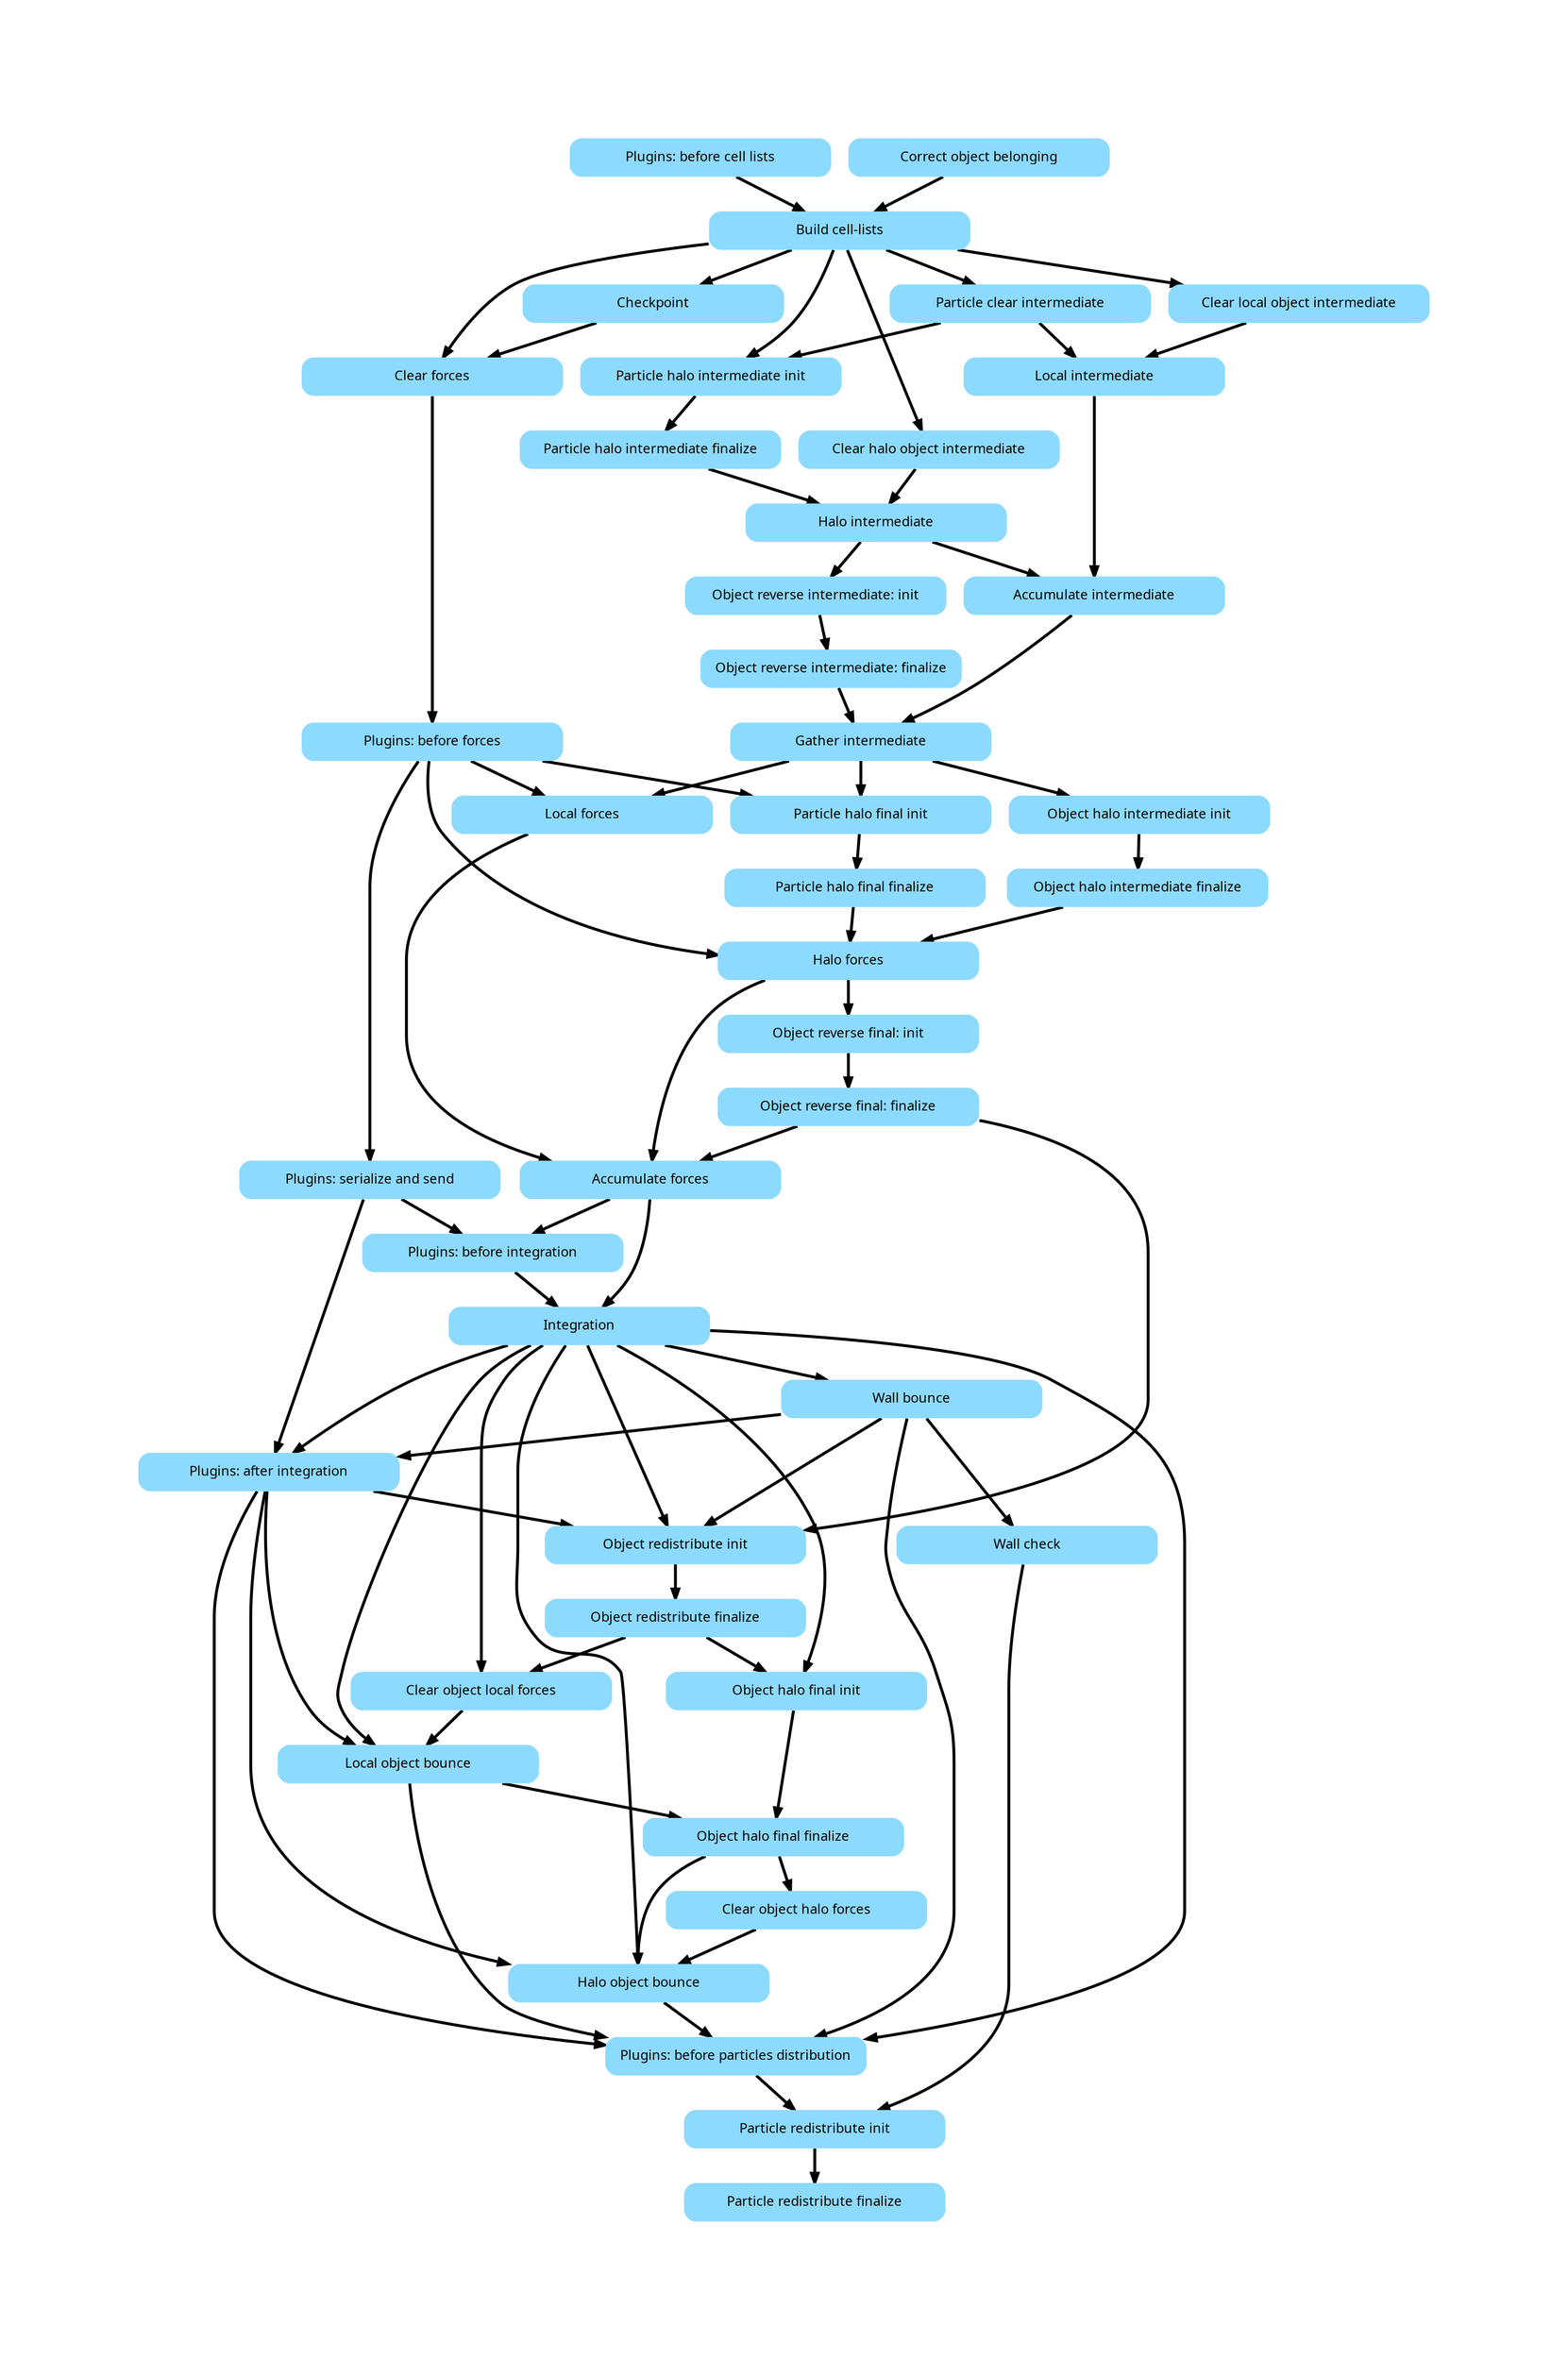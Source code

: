 digraph "Task graph" {
bgcolor = "#FFFFFFFF"
splines = "true"
outputorder = "edgesfirst"
esep = "0"
pad = "2"
node [label = "",penwidth = "0.000000",height = "0.555556",width = "3.777778",tooltip = "",color = "#FFFFFFFF",fillcolor = "#8DDAFFFF",shape = "rectangle",style = "solid,rounded,filled",fontname = "SansSerif",fontsize = "14",fontcolor = "#000000FF",fixedsize = "true",labelloc = "c"]
edge [label = "",penwidth = "3.000000",tooltip = "",arrowhead = "normal",arrowtail = "none",color = "#FFFFFFFF",fontname = "SansSerif",fontsize = "10",fontcolor = "#000000FF",style = "solid",dir = "both"]
"42§62" [label = "Plugins: before particles distribution",pos = "-182.383721,-1395.116279"]
"41§63" [label = "Plugins: after integration",pos = "-147.383721,-580.116279"]
"40§64" [label = "Plugins: before integration",pos = "5.949612,-265.116279"]
"39§65" [label = "Plugins: serialize and send",pos = "-237.383721,-165.116279"]
"38§66" [label = "Plugins: before forces",pos = "-327.383721,419.883721"]
"37§67" [label = "Plugins: before cell lists",pos = "17.616279,1174.883721"]
"36§68" [label = "Object redistribute finalize",pos = "2.616279,-825.116279"]
"35§69" [label = "Object redistribute init",pos = "2.616279,-755.116279"]
"34§70" [label = "Particle redistribute finalize",pos = "-279.883721,-1565.116279"]
"33§71" [label = "Particle redistribute init",pos = "-279.883721,-1495.116279"]
"32§72" [label = "Wall check",pos = "-377.383721,-580.116279"]
"31§73" [label = "Wall bounce",pos = "-172.383721,-465.116279"]
"30§74" [label = "Correct object belonging",pos = "247.616279,1174.883721"]
"29§75" [label = "Halo object bounce",pos = "-42.383721,-1280.116279"]
"28§76" [label = "Local object bounce",pos = "-102.383721,-1010.116279"]
"27§77" [label = "Clear object local forces",pos = "-102.383721,-925.116279"]
"26§78" [label = "Clear object halo forces",pos = "-67.383721,-1180.116279"]
"25§79" [label = "Clear halo object intermediate",pos = "412.616279,944.883721"]
"24§80" [label = "Clear local object intermediate",pos = "-47.383721,944.883721"]
"23§81" [label = "Object reverse final: finalize",pos = "222.616279,-80.116279"]
"22§82" [label = "Object reverse final: init",pos = "222.616279,-10.116279"]
"21§83" [label = "Object reverse intermediate: finalize",pos = "297.616279,519.883721"]
"20§84" [label = "Object reverse intermediate: init",pos = "297.616279,589.883721"]
"19§85" [label = "Object halo intermediate finalize",pos = "-7.383721,204.883721"]
"18§86" [label = "Object halo intermediate init",pos = "-7.383721,289.883721"]
"17§87" [label = "Object halo final finalize",pos = "-2.383721,-1080.116279"]
"16§88" [label = "Object halo final init",pos = "127.616279,-925.116279"]
"15§89" [label = "Accumulate forces",pos = "105.949612,-165.116279"]
"14§90" [label = "Halo forces",pos = "-74.050388,89.883721"]
"13§91" [label = "Local forces",pos = "222.616279,289.883721"]
"12§92" [label = "Particle halo final finalize",pos = "-237.383721,204.883721"]
"11§93" [label = "Particle halo final init",pos = "-237.383721,289.883721"]
"10§94" [label = "Clear forces",pos = "-327.383721,844.883721"]
"9§95" [label = "Gather intermediate",pos = "117.616279,419.883721"]
"8§96" [label = "Accumulate intermediate",pos = "67.616279,589.883721"]
"7§97" [label = "Halo intermediate",pos = "297.616279,689.883721"]
"6§98" [label = "Local intermediate",pos = "17.616279,844.883721"]
"5§99" [label = "Particle halo intermediate finalize",pos = "247.616279,774.883721"]
"4§100" [label = "Particle halo intermediate init",pos = "247.616279,844.883721"]
"3§101" [label = "Particle clear intermediate",pos = "182.616279,944.883721"]
"2§102" [label = "Integration",pos = "105.116279,-365.116279"]
"1§103" [label = "Build cell-lists",pos = "67.616279,1074.883721"]
"0§104" [label = "Checkpoint",pos = "-277.383721,944.883721"]
"39§65" -> "41§63" [color = "#000000FF"]
"39§65" -> "40§64" [color = "#000000FF"]
"38§66" -> "39§65" [color = "#000000FF"]
"38§66" -> "14§90" [color = "#000000FF"]
"38§66" -> "13§91" [color = "#000000FF"]
"38§66" -> "11§93" [color = "#000000FF"]
"37§67" -> "1§103" [color = "#000000FF"]
"36§68" -> "27§77" [color = "#000000FF"]
"36§68" -> "16§88" [color = "#000000FF"]
"35§69" -> "36§68" [color = "#000000FF"]
"33§71" -> "34§70" [color = "#000000FF"]
"32§72" -> "33§71" [color = "#000000FF"]
"31§73" -> "42§62" [color = "#000000FF"]
"31§73" -> "41§63" [color = "#000000FF"]
"31§73" -> "35§69" [color = "#000000FF"]
"31§73" -> "32§72" [color = "#000000FF"]
"30§74" -> "1§103" [color = "#000000FF"]
"29§75" -> "42§62" [color = "#000000FF"]
"28§76" -> "42§62" [color = "#000000FF"]
"28§76" -> "17§87" [color = "#000000FF"]
"27§77" -> "28§76" [color = "#000000FF"]
"26§78" -> "29§75" [color = "#000000FF"]
"25§79" -> "7§97" [color = "#000000FF"]
"24§80" -> "6§98" [color = "#000000FF"]
"23§81" -> "35§69" [color = "#000000FF"]
"23§81" -> "15§89" [color = "#000000FF"]
"22§82" -> "23§81" [color = "#000000FF"]
"21§83" -> "9§95" [color = "#000000FF"]
"20§84" -> "21§83" [color = "#000000FF"]
"19§85" -> "14§90" [color = "#000000FF"]
"18§86" -> "19§85" [color = "#000000FF"]
"17§87" -> "29§75" [color = "#000000FF"]
"17§87" -> "26§78" [color = "#000000FF"]
"16§88" -> "17§87" [color = "#000000FF"]
"15§89" -> "40§64" [color = "#000000FF"]
"15§89" -> "2§102" [color = "#000000FF"]
"14§90" -> "22§82" [color = "#000000FF"]
"14§90" -> "15§89" [color = "#000000FF"]
"13§91" -> "15§89" [color = "#000000FF"]
"12§92" -> "14§90" [color = "#000000FF"]
"11§93" -> "12§92" [color = "#000000FF"]
"10§94" -> "38§66" [color = "#000000FF"]
"9§95" -> "18§86" [color = "#000000FF"]
"9§95" -> "13§91" [color = "#000000FF"]
"9§95" -> "11§93" [color = "#000000FF"]
"8§96" -> "9§95" [color = "#000000FF"]
"7§97" -> "20§84" [color = "#000000FF"]
"7§97" -> "8§96" [color = "#000000FF"]
"6§98" -> "8§96" [color = "#000000FF"]
"5§99" -> "7§97" [color = "#000000FF"]
"4§100" -> "5§99" [color = "#000000FF"]
"3§101" -> "6§98" [color = "#000000FF"]
"3§101" -> "4§100" [color = "#000000FF"]
"2§102" -> "42§62" [color = "#000000FF"]
"2§102" -> "41§63" [color = "#000000FF"]
"2§102" -> "35§69" [color = "#000000FF"]
"2§102" -> "31§73" [color = "#000000FF"]
"2§102" -> "29§75" [color = "#000000FF"]
"2§102" -> "28§76" [color = "#000000FF"]
"2§102" -> "27§77" [color = "#000000FF"]
"2§102" -> "16§88" [color = "#000000FF"]
"1§103" -> "25§79" [color = "#000000FF"]
"1§103" -> "24§80" [color = "#000000FF"]
"1§103" -> "10§94" [color = "#000000FF"]
"1§103" -> "4§100" [color = "#000000FF"]
"1§103" -> "3§101" [color = "#000000FF"]
"1§103" -> "0§104" [color = "#000000FF"]
"0§104" -> "10§94" [color = "#000000FF"]
"42§62" -> "33§71" [color = "#000000FF"]
"41§63" -> "42§62" [color = "#000000FF"]
"41§63" -> "35§69" [color = "#000000FF"]
"41§63" -> "29§75" [color = "#000000FF"]
"41§63" -> "28§76" [color = "#000000FF"]
"40§64" -> "2§102" [color = "#000000FF"]
}
